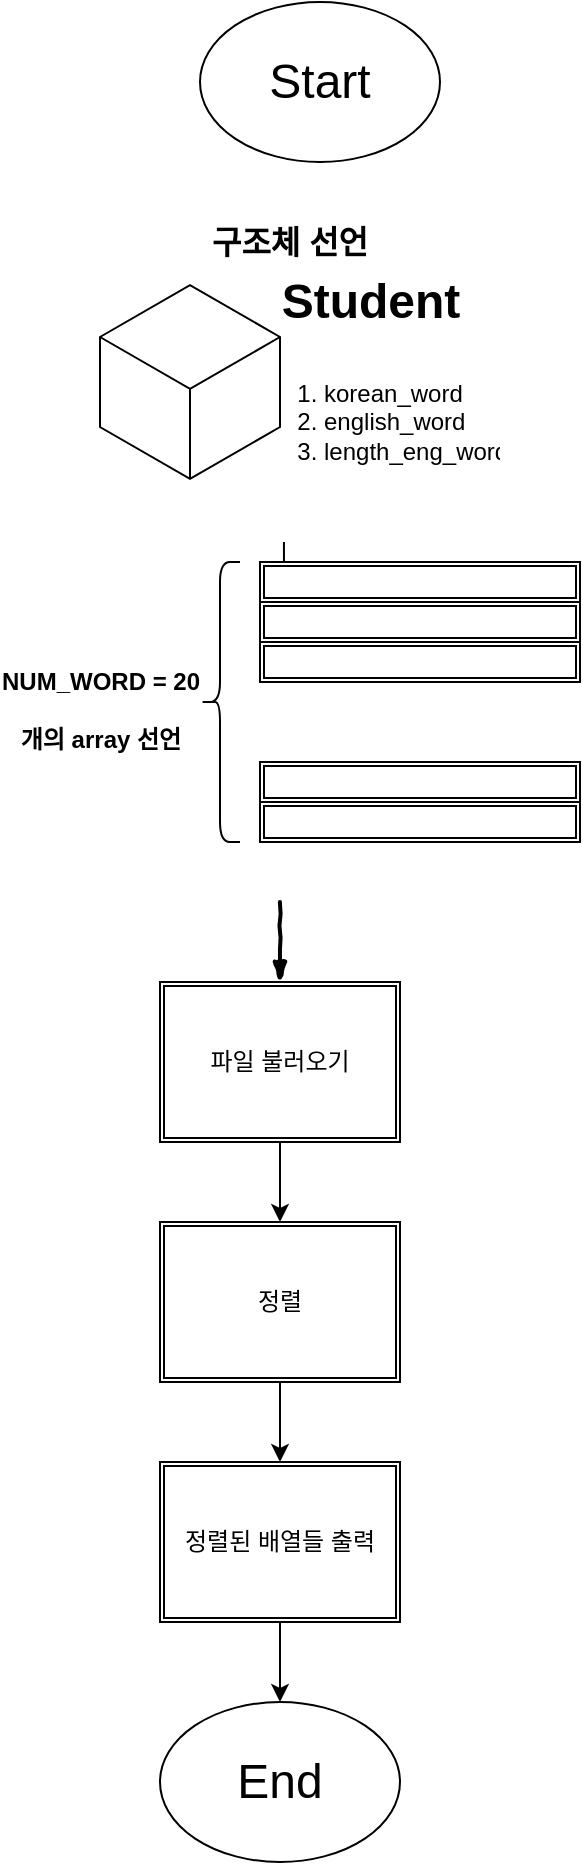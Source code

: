 <mxfile version="13.1.3" pages="3">
    <diagram id="6hGFLwfOUW9BJ-s0fimq" name="Page-1">
        <mxGraphModel dx="1035" dy="1713" grid="1" gridSize="10" guides="1" tooltips="1" connect="1" arrows="1" fold="1" page="1" pageScale="1" pageWidth="827" pageHeight="1169" math="0" shadow="0">
            <root>
                <mxCell id="0"/>
                <mxCell id="1" parent="0"/>
                <mxCell id="13" value="" style="rounded=0;comic=1;strokeWidth=2;endArrow=blockThin;html=1;fontFamily=Comic Sans MS;fontStyle=1;" parent="1" edge="1">
                    <mxGeometry width="50" height="50" relative="1" as="geometry">
                        <mxPoint x="200" y="280" as="sourcePoint"/>
                        <mxPoint x="200" y="320" as="targetPoint"/>
                    </mxGeometry>
                </mxCell>
                <mxCell id="15" style="edgeStyle=orthogonalEdgeStyle;rounded=0;orthogonalLoop=1;jettySize=auto;html=1;" parent="1" source="14" edge="1">
                    <mxGeometry relative="1" as="geometry">
                        <mxPoint x="200" y="440" as="targetPoint"/>
                    </mxGeometry>
                </mxCell>
                <mxCell id="14" value="파일 불러오기" style="shape=ext;double=1;rounded=0;whiteSpace=wrap;html=1;" parent="1" vertex="1">
                    <mxGeometry x="140" y="320" width="120" height="80" as="geometry"/>
                </mxCell>
                <mxCell id="17" style="edgeStyle=orthogonalEdgeStyle;rounded=0;orthogonalLoop=1;jettySize=auto;html=1;" parent="1" source="16" edge="1">
                    <mxGeometry relative="1" as="geometry">
                        <mxPoint x="200" y="560" as="targetPoint"/>
                    </mxGeometry>
                </mxCell>
                <mxCell id="16" value="정렬" style="shape=ext;double=1;rounded=0;whiteSpace=wrap;html=1;" parent="1" vertex="1">
                    <mxGeometry x="140" y="440" width="120" height="80" as="geometry"/>
                </mxCell>
                <mxCell id="19" style="edgeStyle=orthogonalEdgeStyle;rounded=0;orthogonalLoop=1;jettySize=auto;html=1;" parent="1" source="18" edge="1">
                    <mxGeometry relative="1" as="geometry">
                        <mxPoint x="200" y="680" as="targetPoint"/>
                    </mxGeometry>
                </mxCell>
                <mxCell id="18" value="정렬된 배열들 출력" style="shape=ext;double=1;rounded=0;whiteSpace=wrap;html=1;" parent="1" vertex="1">
                    <mxGeometry x="140" y="560" width="120" height="80" as="geometry"/>
                </mxCell>
                <mxCell id="20" value="&lt;font style=&quot;font-size: 24px&quot;&gt;End&lt;/font&gt;" style="ellipse;whiteSpace=wrap;html=1;" parent="1" vertex="1">
                    <mxGeometry x="140" y="680" width="120" height="80" as="geometry"/>
                </mxCell>
                <mxCell id="37" value="" style="group" parent="1" vertex="1" connectable="0">
                    <mxGeometry x="100" y="-60" width="210" height="140" as="geometry"/>
                </mxCell>
                <mxCell id="9" value="" style="group" parent="37" vertex="1" connectable="0">
                    <mxGeometry width="210" height="140" as="geometry"/>
                </mxCell>
                <mxCell id="6" value="" style="group" parent="9" vertex="1" connectable="0">
                    <mxGeometry x="10" y="30" width="200" height="110" as="geometry"/>
                </mxCell>
                <mxCell id="8" value="" style="group" parent="6" vertex="1" connectable="0">
                    <mxGeometry y="-10" width="200" height="120" as="geometry"/>
                </mxCell>
                <mxCell id="2" value="" style="html=1;whiteSpace=wrap;aspect=fixed;shape=isoCube;backgroundOutline=1;" parent="8" vertex="1">
                    <mxGeometry y="10" width="90" height="100" as="geometry"/>
                </mxCell>
                <mxCell id="3" value="&lt;ol&gt;&lt;li&gt;korean_word&lt;/li&gt;&lt;li&gt;english_word&lt;/li&gt;&lt;li&gt;length_eng_word&lt;/li&gt;&lt;/ol&gt;" style="text;strokeColor=none;fillColor=none;html=1;whiteSpace=wrap;verticalAlign=middle;overflow=hidden;" parent="8" vertex="1">
                    <mxGeometry x="70" y="20" width="130" height="120" as="geometry"/>
                </mxCell>
                <mxCell id="34" value="Student" style="text;strokeColor=none;fillColor=none;html=1;fontSize=24;fontStyle=1;verticalAlign=middle;align=center;rounded=0;shadow=0;glass=0;comic=0;" parent="8" vertex="1">
                    <mxGeometry x="85" width="100" height="40" as="geometry"/>
                </mxCell>
                <mxCell id="7" value="&lt;b&gt;&lt;font style=&quot;font-size: 16px&quot;&gt;구조체 선언&lt;/font&gt;&lt;/b&gt;" style="text;html=1;strokeColor=none;fillColor=none;align=center;verticalAlign=middle;whiteSpace=wrap;rounded=0;" parent="9" vertex="1">
                    <mxGeometry width="210" height="20" as="geometry"/>
                </mxCell>
                <mxCell id="53" value="" style="group" parent="1" vertex="1" connectable="0">
                    <mxGeometry x="60" y="110" width="290" height="140" as="geometry"/>
                </mxCell>
                <mxCell id="21" style="edgeStyle=orthogonalEdgeStyle;rounded=0;orthogonalLoop=1;jettySize=auto;html=1;exitX=0.169;exitY=1;exitDx=0;exitDy=0;exitPerimeter=0;" parent="53" source="3" edge="1">
                    <mxGeometry relative="1" as="geometry">
                        <mxPoint x="222" y="20" as="targetPoint"/>
                        <mxPoint x="265" y="-20" as="sourcePoint"/>
                    </mxGeometry>
                </mxCell>
                <mxCell id="48" value="" style="group" parent="53" vertex="1" connectable="0">
                    <mxGeometry width="290" height="140" as="geometry"/>
                </mxCell>
                <mxCell id="38" value="" style="shape=ext;double=1;rounded=0;whiteSpace=wrap;html=1;shadow=0;glass=0;comic=0;" parent="48" vertex="1">
                    <mxGeometry x="130" width="160" height="20" as="geometry"/>
                </mxCell>
                <mxCell id="39" value="" style="shape=ext;double=1;rounded=0;whiteSpace=wrap;html=1;shadow=0;glass=0;comic=0;" parent="48" vertex="1">
                    <mxGeometry x="130" y="20" width="160" height="20" as="geometry"/>
                </mxCell>
                <mxCell id="40" value="" style="shape=ext;double=1;rounded=0;whiteSpace=wrap;html=1;shadow=0;glass=0;comic=0;" parent="48" vertex="1">
                    <mxGeometry x="130" y="100" width="160" height="20" as="geometry"/>
                </mxCell>
                <mxCell id="41" value="" style="shape=ext;double=1;rounded=0;whiteSpace=wrap;html=1;shadow=0;glass=0;comic=0;" parent="48" vertex="1">
                    <mxGeometry x="130" y="120" width="160" height="20" as="geometry"/>
                </mxCell>
                <mxCell id="42" value="" style="shape=ext;double=1;rounded=0;whiteSpace=wrap;html=1;shadow=0;glass=0;comic=0;" parent="48" vertex="1">
                    <mxGeometry x="130" y="40" width="160" height="20" as="geometry"/>
                </mxCell>
                <mxCell id="43" value="" style="shape=curlyBracket;whiteSpace=wrap;html=1;rounded=1;shadow=0;glass=0;comic=0;" parent="48" vertex="1">
                    <mxGeometry x="100" width="20" height="140" as="geometry"/>
                </mxCell>
                <mxCell id="47" value="&lt;font style=&quot;font-size: 12px&quot;&gt;NUM_WORD = 20&lt;br&gt;개의 array&amp;nbsp;선언&lt;br&gt;&lt;/font&gt;" style="text;strokeColor=none;fillColor=none;html=1;fontSize=24;fontStyle=1;verticalAlign=middle;align=center;rounded=0;shadow=0;glass=0;comic=0;" parent="48" vertex="1">
                    <mxGeometry y="50" width="100" height="40" as="geometry"/>
                </mxCell>
                <mxCell id="49" style="edgeStyle=orthogonalEdgeStyle;rounded=0;orthogonalLoop=1;jettySize=auto;html=1;exitX=0.5;exitY=1;exitDx=0;exitDy=0;" parent="48" source="42" target="42" edge="1">
                    <mxGeometry relative="1" as="geometry"/>
                </mxCell>
                <mxCell id="55" value="&lt;font style=&quot;font-size: 24px&quot;&gt;Start&lt;/font&gt;" style="ellipse;whiteSpace=wrap;html=1;rounded=0;shadow=0;glass=0;comic=0;" parent="1" vertex="1">
                    <mxGeometry x="160" y="-170" width="120" height="80" as="geometry"/>
                </mxCell>
            </root>
        </mxGraphModel>
    </diagram>
    <diagram id="5h-jDrWTi3oYqM7M94_N" name="Page-2">
        <mxGraphModel dx="1862" dy="544" grid="1" gridSize="10" guides="1" tooltips="1" connect="1" arrows="1" fold="1" page="1" pageScale="1" pageWidth="827" pageHeight="1169" math="0" shadow="0">
            <root>
                <mxCell id="Q34_EHJNcYDEpI9dweSb-0"/>
                <mxCell id="Q34_EHJNcYDEpI9dweSb-1" parent="Q34_EHJNcYDEpI9dweSb-0"/>
                <mxCell id="Q34_EHJNcYDEpI9dweSb-44" value="" style="group" parent="Q34_EHJNcYDEpI9dweSb-1" vertex="1" connectable="0">
                    <mxGeometry x="-10" y="120" width="274" height="510" as="geometry"/>
                </mxCell>
                <mxCell id="Q34_EHJNcYDEpI9dweSb-13" style="edgeStyle=orthogonalEdgeStyle;rounded=0;orthogonalLoop=1;jettySize=auto;html=1;entryX=0.5;entryY=0;entryDx=0;entryDy=0;" parent="Q34_EHJNcYDEpI9dweSb-44" target="Q34_EHJNcYDEpI9dweSb-3" edge="1">
                    <mxGeometry relative="1" as="geometry">
                        <mxPoint x="110" y="40" as="sourcePoint"/>
                    </mxGeometry>
                </mxCell>
                <mxCell id="Q34_EHJNcYDEpI9dweSb-6" value="" style="edgeStyle=orthogonalEdgeStyle;rounded=0;orthogonalLoop=1;jettySize=auto;html=1;" parent="Q34_EHJNcYDEpI9dweSb-44" source="Q34_EHJNcYDEpI9dweSb-3" edge="1">
                    <mxGeometry relative="1" as="geometry">
                        <mxPoint x="110" y="160" as="targetPoint"/>
                    </mxGeometry>
                </mxCell>
                <mxCell id="Q34_EHJNcYDEpI9dweSb-3" value="제대로 파일이 읽혔니?" style="rhombus;whiteSpace=wrap;html=1;" parent="Q34_EHJNcYDEpI9dweSb-44" vertex="1">
                    <mxGeometry y="60" width="220" height="80" as="geometry"/>
                </mxCell>
                <mxCell id="Q34_EHJNcYDEpI9dweSb-7" value="i = 1" style="rounded=0;whiteSpace=wrap;html=1;" parent="Q34_EHJNcYDEpI9dweSb-44" vertex="1">
                    <mxGeometry x="50" y="240" width="120" height="20" as="geometry"/>
                </mxCell>
                <mxCell id="Q34_EHJNcYDEpI9dweSb-14" style="edgeStyle=orthogonalEdgeStyle;rounded=0;orthogonalLoop=1;jettySize=auto;html=1;" parent="Q34_EHJNcYDEpI9dweSb-44" source="Q34_EHJNcYDEpI9dweSb-8" edge="1">
                    <mxGeometry relative="1" as="geometry">
                        <mxPoint x="110" y="380" as="targetPoint"/>
                    </mxGeometry>
                </mxCell>
                <mxCell id="Q34_EHJNcYDEpI9dweSb-8" value="i번째 단어를&lt;br&gt;한글 단어는 korean_word 에 저장&lt;br&gt;영어 단어는 english_word 에 저장&lt;br&gt;철자 수는 버리기" style="rounded=0;whiteSpace=wrap;html=1;" parent="Q34_EHJNcYDEpI9dweSb-44" vertex="1">
                    <mxGeometry x="10" y="280" width="190" height="80" as="geometry"/>
                </mxCell>
                <mxCell id="Q34_EHJNcYDEpI9dweSb-9" value="" style="edgeStyle=orthogonalEdgeStyle;rounded=0;orthogonalLoop=1;jettySize=auto;html=1;" parent="Q34_EHJNcYDEpI9dweSb-44" source="Q34_EHJNcYDEpI9dweSb-7" target="Q34_EHJNcYDEpI9dweSb-8" edge="1">
                    <mxGeometry relative="1" as="geometry"/>
                </mxCell>
                <mxCell id="Q34_EHJNcYDEpI9dweSb-11" style="edgeStyle=orthogonalEdgeStyle;rounded=0;orthogonalLoop=1;jettySize=auto;html=1;entryX=0.5;entryY=0;entryDx=0;entryDy=0;" parent="Q34_EHJNcYDEpI9dweSb-44" source="Q34_EHJNcYDEpI9dweSb-10" target="Q34_EHJNcYDEpI9dweSb-7" edge="1">
                    <mxGeometry relative="1" as="geometry"/>
                </mxCell>
                <mxCell id="Q34_EHJNcYDEpI9dweSb-10" value="상단 메뉴 fscanf로&lt;br&gt;버리기" style="rounded=0;whiteSpace=wrap;html=1;" parent="Q34_EHJNcYDEpI9dweSb-44" vertex="1">
                    <mxGeometry x="50" y="160" width="120" height="50" as="geometry"/>
                </mxCell>
                <mxCell id="Q34_EHJNcYDEpI9dweSb-15" style="edgeStyle=orthogonalEdgeStyle;rounded=0;orthogonalLoop=1;jettySize=auto;html=1;entryX=1;entryY=0.5;entryDx=0;entryDy=0;exitX=1;exitY=0.5;exitDx=0;exitDy=0;" parent="Q34_EHJNcYDEpI9dweSb-44" source="Q34_EHJNcYDEpI9dweSb-12" target="Q34_EHJNcYDEpI9dweSb-8" edge="1">
                    <mxGeometry relative="1" as="geometry">
                        <Array as="points">
                            <mxPoint x="240" y="417"/>
                            <mxPoint x="240" y="320"/>
                        </Array>
                    </mxGeometry>
                </mxCell>
                <mxCell id="Q34_EHJNcYDEpI9dweSb-12" value="i &amp;lt; 20?" style="rhombus;whiteSpace=wrap;html=1;" parent="Q34_EHJNcYDEpI9dweSb-44" vertex="1">
                    <mxGeometry x="70" y="384.5" width="80" height="65.5" as="geometry"/>
                </mxCell>
                <mxCell id="Q34_EHJNcYDEpI9dweSb-16" value="Yes" style="text;html=1;align=center;verticalAlign=middle;resizable=0;points=[];autosize=1;" parent="Q34_EHJNcYDEpI9dweSb-44" vertex="1">
                    <mxGeometry x="150" y="390" width="40" height="20" as="geometry"/>
                </mxCell>
                <mxCell id="Q34_EHJNcYDEpI9dweSb-17" value="Yes" style="text;html=1;align=center;verticalAlign=middle;resizable=0;points=[];autosize=1;" parent="Q34_EHJNcYDEpI9dweSb-44" vertex="1">
                    <mxGeometry x="120" y="140" width="40" height="20" as="geometry"/>
                </mxCell>
                <mxCell id="Q34_EHJNcYDEpI9dweSb-18" value="&lt;font style=&quot;font-size: 14px&quot;&gt;++i&lt;/font&gt;" style="text;html=1;align=center;verticalAlign=middle;resizable=0;points=[];autosize=1;" parent="Q34_EHJNcYDEpI9dweSb-44" vertex="1">
                    <mxGeometry x="200" y="290" width="30" height="20" as="geometry"/>
                </mxCell>
                <mxCell id="Q34_EHJNcYDEpI9dweSb-21" value="&lt;span style=&quot;font-size: 20px&quot;&gt;파일 읽기&lt;/span&gt;" style="ellipse;whiteSpace=wrap;html=1;" parent="Q34_EHJNcYDEpI9dweSb-44" vertex="1">
                    <mxGeometry x="50" width="120" height="40" as="geometry"/>
                </mxCell>
                <mxCell id="Q34_EHJNcYDEpI9dweSb-23" value="&lt;font style=&quot;font-size: 20px&quot;&gt;파일 읽기 끝&lt;/font&gt;" style="ellipse;whiteSpace=wrap;html=1;" parent="Q34_EHJNcYDEpI9dweSb-44" vertex="1">
                    <mxGeometry x="40" y="470" width="140" height="40" as="geometry"/>
                </mxCell>
                <mxCell id="Q34_EHJNcYDEpI9dweSb-25" style="edgeStyle=orthogonalEdgeStyle;rounded=0;orthogonalLoop=1;jettySize=auto;html=1;entryX=0.5;entryY=0;entryDx=0;entryDy=0;" parent="Q34_EHJNcYDEpI9dweSb-44" source="Q34_EHJNcYDEpI9dweSb-12" target="Q34_EHJNcYDEpI9dweSb-23" edge="1">
                    <mxGeometry relative="1" as="geometry"/>
                </mxCell>
                <mxCell id="Q34_EHJNcYDEpI9dweSb-88" value="No" style="text;html=1;align=center;verticalAlign=middle;resizable=0;points=[];autosize=1;" parent="Q34_EHJNcYDEpI9dweSb-44" vertex="1">
                    <mxGeometry x="220" y="81" width="30" height="20" as="geometry"/>
                </mxCell>
                <mxCell id="Q34_EHJNcYDEpI9dweSb-87" style="edgeStyle=orthogonalEdgeStyle;rounded=0;orthogonalLoop=1;jettySize=auto;html=1;" parent="Q34_EHJNcYDEpI9dweSb-1" source="Q34_EHJNcYDEpI9dweSb-3" edge="1">
                    <mxGeometry relative="1" as="geometry">
                        <mxPoint x="170" y="610" as="targetPoint"/>
                        <Array as="points">
                            <mxPoint x="250" y="220"/>
                            <mxPoint x="250" y="610"/>
                        </Array>
                    </mxGeometry>
                </mxCell>
                <mxCell id="Q34_EHJNcYDEpI9dweSb-124" value="" style="group" parent="Q34_EHJNcYDEpI9dweSb-1" vertex="1" connectable="0">
                    <mxGeometry x="300" y="40" width="313" height="750" as="geometry"/>
                </mxCell>
                <mxCell id="Q34_EHJNcYDEpI9dweSb-63" value="" style="group" parent="Q34_EHJNcYDEpI9dweSb-124" vertex="1" connectable="0">
                    <mxGeometry x="40" width="273" height="510" as="geometry"/>
                </mxCell>
                <mxCell id="Q34_EHJNcYDEpI9dweSb-64" style="edgeStyle=orthogonalEdgeStyle;rounded=0;orthogonalLoop=1;jettySize=auto;html=1;entryX=0.5;entryY=0;entryDx=0;entryDy=0;" parent="Q34_EHJNcYDEpI9dweSb-63" target="Q34_EHJNcYDEpI9dweSb-66" edge="1">
                    <mxGeometry relative="1" as="geometry">
                        <mxPoint x="110" y="40" as="sourcePoint"/>
                    </mxGeometry>
                </mxCell>
                <mxCell id="Q34_EHJNcYDEpI9dweSb-65" value="" style="edgeStyle=orthogonalEdgeStyle;rounded=0;orthogonalLoop=1;jettySize=auto;html=1;" parent="Q34_EHJNcYDEpI9dweSb-63" source="Q34_EHJNcYDEpI9dweSb-66" edge="1">
                    <mxGeometry relative="1" as="geometry">
                        <mxPoint x="110" y="160" as="targetPoint"/>
                    </mxGeometry>
                </mxCell>
                <mxCell id="Q34_EHJNcYDEpI9dweSb-66" value="제대로 파일이 읽혔니?" style="rhombus;whiteSpace=wrap;html=1;" parent="Q34_EHJNcYDEpI9dweSb-63" vertex="1">
                    <mxGeometry y="90" width="220" height="50" as="geometry"/>
                </mxCell>
                <mxCell id="Q34_EHJNcYDEpI9dweSb-93" style="edgeStyle=orthogonalEdgeStyle;rounded=0;orthogonalLoop=1;jettySize=auto;html=1;entryX=0.5;entryY=0;entryDx=0;entryDy=0;" parent="Q34_EHJNcYDEpI9dweSb-63" source="Q34_EHJNcYDEpI9dweSb-67" target="Q34_EHJNcYDEpI9dweSb-91" edge="1">
                    <mxGeometry relative="1" as="geometry"/>
                </mxCell>
                <mxCell id="Q34_EHJNcYDEpI9dweSb-67" value="i = 1" style="rounded=0;whiteSpace=wrap;html=1;" parent="Q34_EHJNcYDEpI9dweSb-63" vertex="1">
                    <mxGeometry x="50" y="240" width="120" height="20" as="geometry"/>
                </mxCell>
                <mxCell id="Q34_EHJNcYDEpI9dweSb-71" style="edgeStyle=orthogonalEdgeStyle;rounded=0;orthogonalLoop=1;jettySize=auto;html=1;entryX=0.5;entryY=0;entryDx=0;entryDy=0;" parent="Q34_EHJNcYDEpI9dweSb-63" source="Q34_EHJNcYDEpI9dweSb-72" target="Q34_EHJNcYDEpI9dweSb-67" edge="1">
                    <mxGeometry relative="1" as="geometry"/>
                </mxCell>
                <mxCell id="Q34_EHJNcYDEpI9dweSb-72" value="상단 메뉴 직접 입력" style="rounded=0;whiteSpace=wrap;html=1;" parent="Q34_EHJNcYDEpI9dweSb-63" vertex="1">
                    <mxGeometry x="50" y="160" width="120" height="50" as="geometry"/>
                </mxCell>
                <mxCell id="Q34_EHJNcYDEpI9dweSb-76" value="Yes" style="text;html=1;align=center;verticalAlign=middle;resizable=0;points=[];autosize=1;" parent="Q34_EHJNcYDEpI9dweSb-63" vertex="1">
                    <mxGeometry x="120" y="140" width="40" height="20" as="geometry"/>
                </mxCell>
                <mxCell id="Q34_EHJNcYDEpI9dweSb-78" value="&lt;span style=&quot;font-size: 20px&quot;&gt;파일 쓰기&lt;/span&gt;" style="ellipse;whiteSpace=wrap;html=1;" parent="Q34_EHJNcYDEpI9dweSb-63" vertex="1">
                    <mxGeometry x="55" y="30" width="120" height="40" as="geometry"/>
                </mxCell>
                <mxCell id="Q34_EHJNcYDEpI9dweSb-86" value="No" style="text;html=1;align=center;verticalAlign=middle;resizable=0;points=[];autosize=1;" parent="Q34_EHJNcYDEpI9dweSb-63" vertex="1">
                    <mxGeometry x="225" y="80" width="30" height="20" as="geometry"/>
                </mxCell>
                <mxCell id="Q34_EHJNcYDEpI9dweSb-91" value="i번째 한글 단어가 &lt;br&gt;4글자 이하?" style="rhombus;whiteSpace=wrap;html=1;" parent="Q34_EHJNcYDEpI9dweSb-63" vertex="1">
                    <mxGeometry x="20" y="280" width="180" height="70" as="geometry"/>
                </mxCell>
                <mxCell id="Q34_EHJNcYDEpI9dweSb-95" value="저장된 단어 입력 후&lt;br&gt;1번 탭" style="rounded=0;whiteSpace=wrap;html=1;" parent="Q34_EHJNcYDEpI9dweSb-63" vertex="1">
                    <mxGeometry x="130" y="360" width="120" height="40" as="geometry"/>
                </mxCell>
                <mxCell id="Q34_EHJNcYDEpI9dweSb-98" value="" style="endArrow=classic;html=1;exitX=0;exitY=1;exitDx=0;exitDy=0;entryX=0.5;entryY=0;entryDx=0;entryDy=0;" parent="Q34_EHJNcYDEpI9dweSb-63" source="Q34_EHJNcYDEpI9dweSb-91" target="Q34_EHJNcYDEpI9dweSb-94" edge="1">
                    <mxGeometry width="50" height="50" relative="1" as="geometry">
                        <mxPoint x="80" y="340" as="sourcePoint"/>
                        <mxPoint x="30" y="390" as="targetPoint"/>
                    </mxGeometry>
                </mxCell>
                <mxCell id="Q34_EHJNcYDEpI9dweSb-99" value="" style="endArrow=classic;html=1;exitX=1;exitY=1;exitDx=0;exitDy=0;entryX=0.5;entryY=0;entryDx=0;entryDy=0;" parent="Q34_EHJNcYDEpI9dweSb-63" source="Q34_EHJNcYDEpI9dweSb-91" target="Q34_EHJNcYDEpI9dweSb-95" edge="1">
                    <mxGeometry width="50" height="50" relative="1" as="geometry">
                        <mxPoint x="190" y="340" as="sourcePoint"/>
                        <mxPoint x="240" y="290" as="targetPoint"/>
                    </mxGeometry>
                </mxCell>
                <mxCell id="Q34_EHJNcYDEpI9dweSb-100" value="Yes" style="text;html=1;align=center;verticalAlign=middle;resizable=0;points=[];autosize=1;" parent="Q34_EHJNcYDEpI9dweSb-63" vertex="1">
                    <mxGeometry x="24" y="330" width="40" height="20" as="geometry"/>
                </mxCell>
                <mxCell id="Q34_EHJNcYDEpI9dweSb-103" value="No" style="text;html=1;align=center;verticalAlign=middle;resizable=0;points=[];autosize=1;" parent="Q34_EHJNcYDEpI9dweSb-63" vertex="1">
                    <mxGeometry x="160" y="330" width="30" height="20" as="geometry"/>
                </mxCell>
                <mxCell id="Q34_EHJNcYDEpI9dweSb-104" style="edgeStyle=orthogonalEdgeStyle;rounded=0;orthogonalLoop=1;jettySize=auto;html=1;exitX=0.5;exitY=1;exitDx=0;exitDy=0;" parent="Q34_EHJNcYDEpI9dweSb-63" source="Q34_EHJNcYDEpI9dweSb-95" target="Q34_EHJNcYDEpI9dweSb-95" edge="1">
                    <mxGeometry relative="1" as="geometry"/>
                </mxCell>
                <mxCell id="Q34_EHJNcYDEpI9dweSb-94" value="저장된 단어 입력 후&lt;br&gt;2번 탭" style="rounded=0;whiteSpace=wrap;html=1;" parent="Q34_EHJNcYDEpI9dweSb-63" vertex="1">
                    <mxGeometry x="-30" y="360" width="120" height="40" as="geometry"/>
                </mxCell>
                <mxCell id="Q34_EHJNcYDEpI9dweSb-105" value="i번째 영어 단어가&amp;nbsp; &lt;br&gt;9글자 이하니?" style="rhombus;whiteSpace=wrap;html=1;" parent="Q34_EHJNcYDEpI9dweSb-63" vertex="1">
                    <mxGeometry x="20" y="410" width="180" height="80" as="geometry"/>
                </mxCell>
                <mxCell id="Q34_EHJNcYDEpI9dweSb-111" value="Yes" style="text;html=1;align=center;verticalAlign=middle;resizable=0;points=[];autosize=1;" parent="Q34_EHJNcYDEpI9dweSb-63" vertex="1">
                    <mxGeometry x="15" y="470" width="40" height="20" as="geometry"/>
                </mxCell>
                <mxCell id="Q34_EHJNcYDEpI9dweSb-112" value="No" style="text;html=1;align=center;verticalAlign=middle;resizable=0;points=[];autosize=1;" parent="Q34_EHJNcYDEpI9dweSb-63" vertex="1">
                    <mxGeometry x="165" y="465" width="30" height="20" as="geometry"/>
                </mxCell>
                <mxCell id="Q34_EHJNcYDEpI9dweSb-74" value="i &amp;lt; NUM_WORD?" style="rhombus;whiteSpace=wrap;html=1;" parent="Q34_EHJNcYDEpI9dweSb-124" vertex="1">
                    <mxGeometry x="90" y="620" width="120" height="65.5" as="geometry"/>
                </mxCell>
                <mxCell id="Q34_EHJNcYDEpI9dweSb-79" value="&lt;font style=&quot;font-size: 20px&quot;&gt;파일 쓰기 끝&lt;/font&gt;" style="ellipse;whiteSpace=wrap;html=1;" parent="Q34_EHJNcYDEpI9dweSb-124" vertex="1">
                    <mxGeometry x="80" y="710" width="140" height="40" as="geometry"/>
                </mxCell>
                <mxCell id="Q34_EHJNcYDEpI9dweSb-80" style="edgeStyle=orthogonalEdgeStyle;rounded=0;orthogonalLoop=1;jettySize=auto;html=1;entryX=0.5;entryY=0;entryDx=0;entryDy=0;" parent="Q34_EHJNcYDEpI9dweSb-124" source="Q34_EHJNcYDEpI9dweSb-74" target="Q34_EHJNcYDEpI9dweSb-79" edge="1">
                    <mxGeometry relative="1" as="geometry"/>
                </mxCell>
                <mxCell id="Q34_EHJNcYDEpI9dweSb-85" value="" style="edgeStyle=orthogonalEdgeStyle;rounded=0;orthogonalLoop=1;jettySize=auto;html=1;entryX=1;entryY=0.5;entryDx=0;entryDy=0;" parent="Q34_EHJNcYDEpI9dweSb-124" source="Q34_EHJNcYDEpI9dweSb-66" target="Q34_EHJNcYDEpI9dweSb-79" edge="1">
                    <mxGeometry relative="1" as="geometry">
                        <mxPoint x="340" y="100" as="targetPoint"/>
                        <Array as="points">
                            <mxPoint x="310" y="100"/>
                            <mxPoint x="310" y="730"/>
                        </Array>
                    </mxGeometry>
                </mxCell>
                <mxCell id="Q34_EHJNcYDEpI9dweSb-106" style="edgeStyle=orthogonalEdgeStyle;rounded=0;orthogonalLoop=1;jettySize=auto;html=1;" parent="Q34_EHJNcYDEpI9dweSb-124" source="Q34_EHJNcYDEpI9dweSb-94" edge="1">
                    <mxGeometry relative="1" as="geometry">
                        <mxPoint x="150" y="410" as="targetPoint"/>
                    </mxGeometry>
                </mxCell>
                <mxCell id="Q34_EHJNcYDEpI9dweSb-107" style="edgeStyle=orthogonalEdgeStyle;rounded=0;orthogonalLoop=1;jettySize=auto;html=1;" parent="Q34_EHJNcYDEpI9dweSb-124" source="Q34_EHJNcYDEpI9dweSb-95" edge="1">
                    <mxGeometry relative="1" as="geometry">
                        <mxPoint x="150" y="400" as="targetPoint"/>
                    </mxGeometry>
                </mxCell>
                <mxCell id="Q34_EHJNcYDEpI9dweSb-108" value="저장된 단어 입력 후&lt;br&gt;1번 탭" style="rounded=0;whiteSpace=wrap;html=1;" parent="Q34_EHJNcYDEpI9dweSb-124" vertex="1">
                    <mxGeometry x="170" y="510" width="120" height="40" as="geometry"/>
                </mxCell>
                <mxCell id="Q34_EHJNcYDEpI9dweSb-109" value="" style="endArrow=classic;html=1;exitX=0;exitY=1;exitDx=0;exitDy=0;entryX=0.5;entryY=0;entryDx=0;entryDy=0;" parent="Q34_EHJNcYDEpI9dweSb-124" source="Q34_EHJNcYDEpI9dweSb-105" target="Q34_EHJNcYDEpI9dweSb-114" edge="1">
                    <mxGeometry width="50" height="50" relative="1" as="geometry">
                        <mxPoint x="122.5" y="482.5" as="sourcePoint"/>
                        <mxPoint x="-280" y="430" as="targetPoint"/>
                    </mxGeometry>
                </mxCell>
                <mxCell id="Q34_EHJNcYDEpI9dweSb-110" value="" style="endArrow=classic;html=1;exitX=1;exitY=1;exitDx=0;exitDy=0;entryX=0.5;entryY=0;entryDx=0;entryDy=0;" parent="Q34_EHJNcYDEpI9dweSb-124" source="Q34_EHJNcYDEpI9dweSb-105" target="Q34_EHJNcYDEpI9dweSb-108" edge="1">
                    <mxGeometry width="50" height="50" relative="1" as="geometry">
                        <mxPoint x="177.5" y="482.5" as="sourcePoint"/>
                        <mxPoint x="-70" y="330" as="targetPoint"/>
                    </mxGeometry>
                </mxCell>
                <mxCell id="Q34_EHJNcYDEpI9dweSb-113" style="edgeStyle=orthogonalEdgeStyle;rounded=0;orthogonalLoop=1;jettySize=auto;html=1;exitX=0.5;exitY=1;exitDx=0;exitDy=0;" parent="Q34_EHJNcYDEpI9dweSb-124" source="Q34_EHJNcYDEpI9dweSb-108" target="Q34_EHJNcYDEpI9dweSb-108" edge="1">
                    <mxGeometry relative="1" as="geometry"/>
                </mxCell>
                <mxCell id="Q34_EHJNcYDEpI9dweSb-114" value="저장된 단어 입력 후&lt;br&gt;2번 탭" style="rounded=0;whiteSpace=wrap;html=1;" parent="Q34_EHJNcYDEpI9dweSb-124" vertex="1">
                    <mxGeometry x="10" y="510" width="120" height="40" as="geometry"/>
                </mxCell>
                <mxCell id="Q34_EHJNcYDEpI9dweSb-115" style="edgeStyle=orthogonalEdgeStyle;rounded=0;orthogonalLoop=1;jettySize=auto;html=1;" parent="Q34_EHJNcYDEpI9dweSb-124" source="Q34_EHJNcYDEpI9dweSb-108" edge="1">
                    <mxGeometry relative="1" as="geometry">
                        <mxPoint x="150" y="550" as="targetPoint"/>
                    </mxGeometry>
                </mxCell>
                <mxCell id="Q34_EHJNcYDEpI9dweSb-118" value="" style="edgeStyle=orthogonalEdgeStyle;rounded=0;orthogonalLoop=1;jettySize=auto;html=1;" parent="Q34_EHJNcYDEpI9dweSb-124" source="Q34_EHJNcYDEpI9dweSb-116" target="Q34_EHJNcYDEpI9dweSb-74" edge="1">
                    <mxGeometry relative="1" as="geometry"/>
                </mxCell>
                <mxCell id="Q34_EHJNcYDEpI9dweSb-116" value="철자 수 입력하고 &lt;br&gt;줄 바꿈" style="rounded=0;whiteSpace=wrap;html=1;" parent="Q34_EHJNcYDEpI9dweSb-124" vertex="1">
                    <mxGeometry x="90" y="560" width="120" height="40" as="geometry"/>
                </mxCell>
                <mxCell id="Q34_EHJNcYDEpI9dweSb-117" style="edgeStyle=orthogonalEdgeStyle;rounded=0;orthogonalLoop=1;jettySize=auto;html=1;entryX=0.5;entryY=0;entryDx=0;entryDy=0;" parent="Q34_EHJNcYDEpI9dweSb-124" source="Q34_EHJNcYDEpI9dweSb-114" target="Q34_EHJNcYDEpI9dweSb-116" edge="1">
                    <mxGeometry relative="1" as="geometry">
                        <Array as="points">
                            <mxPoint x="150" y="530"/>
                        </Array>
                    </mxGeometry>
                </mxCell>
                <mxCell id="Q34_EHJNcYDEpI9dweSb-121" value="" style="endArrow=classic;html=1;exitX=0;exitY=0.5;exitDx=0;exitDy=0;" parent="Q34_EHJNcYDEpI9dweSb-124" source="Q34_EHJNcYDEpI9dweSb-74" edge="1">
                    <mxGeometry width="50" height="50" relative="1" as="geometry">
                        <mxPoint x="-10" y="310" as="sourcePoint"/>
                        <mxPoint x="150" y="270" as="targetPoint"/>
                        <Array as="points">
                            <mxPoint y="650"/>
                            <mxPoint y="270"/>
                        </Array>
                    </mxGeometry>
                </mxCell>
                <mxCell id="Q34_EHJNcYDEpI9dweSb-122" value="Yes" style="text;html=1;align=center;verticalAlign=middle;resizable=0;points=[];autosize=1;" parent="Q34_EHJNcYDEpI9dweSb-124" vertex="1">
                    <mxGeometry x="50" y="629" width="40" height="20" as="geometry"/>
                </mxCell>
                <mxCell id="Q34_EHJNcYDEpI9dweSb-123" value="No" style="text;html=1;align=center;verticalAlign=middle;resizable=0;points=[];autosize=1;" parent="Q34_EHJNcYDEpI9dweSb-124" vertex="1">
                    <mxGeometry x="170" y="685.5" width="30" height="20" as="geometry"/>
                </mxCell>
                <mxCell id="85W6zSgvU2QYvYtgpsuk-0" value="&lt;font style=&quot;font-size: 14px&quot;&gt;++i&lt;/font&gt;" style="text;html=1;align=center;verticalAlign=middle;resizable=0;points=[];autosize=1;" parent="Q34_EHJNcYDEpI9dweSb-124" vertex="1">
                    <mxGeometry x="10" y="250" width="30" height="20" as="geometry"/>
                </mxCell>
            </root>
        </mxGraphModel>
    </diagram>
    <diagram id="hizTekwTR_OKzvOCy97x" name="Page-3">
        <mxGraphModel dx="1035" dy="544" grid="1" gridSize="10" guides="1" tooltips="1" connect="1" arrows="1" fold="1" page="1" pageScale="1" pageWidth="827" pageHeight="1169" math="0" shadow="0">
            <root>
                <mxCell id="Iuw_4wrEDEHuEVbo2NUD-0"/>
                <mxCell id="Iuw_4wrEDEHuEVbo2NUD-1" parent="Iuw_4wrEDEHuEVbo2NUD-0"/>
                <mxCell id="9iBsHl8FtyKsKmoy_Hzy-18" style="edgeStyle=orthogonalEdgeStyle;rounded=0;orthogonalLoop=1;jettySize=auto;html=1;entryX=0.5;entryY=0;entryDx=0;entryDy=0;" parent="Iuw_4wrEDEHuEVbo2NUD-1" source="9iBsHl8FtyKsKmoy_Hzy-0" target="9iBsHl8FtyKsKmoy_Hzy-1" edge="1">
                    <mxGeometry relative="1" as="geometry"/>
                </mxCell>
                <mxCell id="9iBsHl8FtyKsKmoy_Hzy-0" value="&lt;font style=&quot;font-size: 20px&quot;&gt;정렬 시작&lt;/font&gt;" style="ellipse;whiteSpace=wrap;html=1;" parent="Iuw_4wrEDEHuEVbo2NUD-1" vertex="1">
                    <mxGeometry x="140" y="120" width="120" height="40" as="geometry"/>
                </mxCell>
                <mxCell id="9iBsHl8FtyKsKmoy_Hzy-8" style="edgeStyle=orthogonalEdgeStyle;rounded=0;orthogonalLoop=1;jettySize=auto;html=1;entryX=0.5;entryY=0;entryDx=0;entryDy=0;" parent="Iuw_4wrEDEHuEVbo2NUD-1" source="9iBsHl8FtyKsKmoy_Hzy-1" target="9iBsHl8FtyKsKmoy_Hzy-3" edge="1">
                    <mxGeometry relative="1" as="geometry"/>
                </mxCell>
                <mxCell id="9iBsHl8FtyKsKmoy_Hzy-1" value="가장 왼쪽의 요소를 정렬돼있다고 생각" style="rounded=0;whiteSpace=wrap;html=1;" parent="Iuw_4wrEDEHuEVbo2NUD-1" vertex="1">
                    <mxGeometry x="130" y="180" width="140" height="60" as="geometry"/>
                </mxCell>
                <mxCell id="9iBsHl8FtyKsKmoy_Hzy-13" style="edgeStyle=orthogonalEdgeStyle;rounded=0;orthogonalLoop=1;jettySize=auto;html=1;" parent="Iuw_4wrEDEHuEVbo2NUD-1" source="9iBsHl8FtyKsKmoy_Hzy-2" edge="1">
                    <mxGeometry relative="1" as="geometry">
                        <mxPoint x="200" y="300" as="targetPoint"/>
                        <Array as="points">
                            <mxPoint x="300" y="555"/>
                            <mxPoint x="300" y="300"/>
                        </Array>
                    </mxGeometry>
                </mxCell>
                <mxCell id="9iBsHl8FtyKsKmoy_Hzy-20" style="edgeStyle=orthogonalEdgeStyle;rounded=0;orthogonalLoop=1;jettySize=auto;html=1;entryX=0.5;entryY=0;entryDx=0;entryDy=0;" parent="Iuw_4wrEDEHuEVbo2NUD-1" source="9iBsHl8FtyKsKmoy_Hzy-2" target="9iBsHl8FtyKsKmoy_Hzy-19" edge="1">
                    <mxGeometry relative="1" as="geometry"/>
                </mxCell>
                <mxCell id="9iBsHl8FtyKsKmoy_Hzy-2" value="모든 요소가 &lt;br&gt;정렬 됐니?" style="rhombus;whiteSpace=wrap;html=1;" parent="Iuw_4wrEDEHuEVbo2NUD-1" vertex="1">
                    <mxGeometry x="130" y="460" width="140" height="80" as="geometry"/>
                </mxCell>
                <mxCell id="9iBsHl8FtyKsKmoy_Hzy-10" style="edgeStyle=orthogonalEdgeStyle;rounded=0;orthogonalLoop=1;jettySize=auto;html=1;entryX=0.5;entryY=0;entryDx=0;entryDy=0;" parent="Iuw_4wrEDEHuEVbo2NUD-1" source="9iBsHl8FtyKsKmoy_Hzy-3" target="9iBsHl8FtyKsKmoy_Hzy-9" edge="1">
                    <mxGeometry relative="1" as="geometry"/>
                </mxCell>
                <mxCell id="9iBsHl8FtyKsKmoy_Hzy-3" value="unsorted = 1" style="rounded=0;whiteSpace=wrap;html=1;" parent="Iuw_4wrEDEHuEVbo2NUD-1" vertex="1">
                    <mxGeometry x="140" y="260" width="120" height="20" as="geometry"/>
                </mxCell>
                <mxCell id="9iBsHl8FtyKsKmoy_Hzy-11" style="edgeStyle=orthogonalEdgeStyle;rounded=0;orthogonalLoop=1;jettySize=auto;html=1;entryX=0.5;entryY=0;entryDx=0;entryDy=0;" parent="Iuw_4wrEDEHuEVbo2NUD-1" source="9iBsHl8FtyKsKmoy_Hzy-9" target="9iBsHl8FtyKsKmoy_Hzy-2" edge="1">
                    <mxGeometry relative="1" as="geometry"/>
                </mxCell>
                <mxCell id="9iBsHl8FtyKsKmoy_Hzy-9" value="j = unsorted&lt;br&gt;&lt;br&gt;j부터 시작해서 j-1과&lt;br&gt;비교하며&amp;nbsp;&lt;br&gt;왼쪽으로&amp;nbsp; swap하며 &lt;br&gt;제자리를 찾아가게함" style="rounded=0;whiteSpace=wrap;html=1;" parent="Iuw_4wrEDEHuEVbo2NUD-1" vertex="1">
                    <mxGeometry x="125" y="330" width="150" height="110" as="geometry"/>
                </mxCell>
                <mxCell id="9iBsHl8FtyKsKmoy_Hzy-14" value="No" style="text;html=1;align=center;verticalAlign=middle;resizable=0;points=[];autosize=1;" parent="Iuw_4wrEDEHuEVbo2NUD-1" vertex="1">
                    <mxGeometry x="270" y="510" width="30" height="20" as="geometry"/>
                </mxCell>
                <mxCell id="9iBsHl8FtyKsKmoy_Hzy-15" value="++unsorted" style="text;html=1;align=center;verticalAlign=middle;resizable=0;points=[];autosize=1;" parent="Iuw_4wrEDEHuEVbo2NUD-1" vertex="1">
                    <mxGeometry x="200" y="300" width="80" height="20" as="geometry"/>
                </mxCell>
                <mxCell id="9iBsHl8FtyKsKmoy_Hzy-19" value="&lt;font style=&quot;font-size: 20px&quot;&gt;정렬 끝&lt;/font&gt;" style="ellipse;whiteSpace=wrap;html=1;" parent="Iuw_4wrEDEHuEVbo2NUD-1" vertex="1">
                    <mxGeometry x="140" y="560" width="120" height="40" as="geometry"/>
                </mxCell>
                <mxCell id="9iBsHl8FtyKsKmoy_Hzy-21" value="Yes" style="text;html=1;align=center;verticalAlign=middle;resizable=0;points=[];autosize=1;" parent="Iuw_4wrEDEHuEVbo2NUD-1" vertex="1">
                    <mxGeometry x="150" y="540" width="40" height="20" as="geometry"/>
                </mxCell>
            </root>
        </mxGraphModel>
    </diagram>
</mxfile>